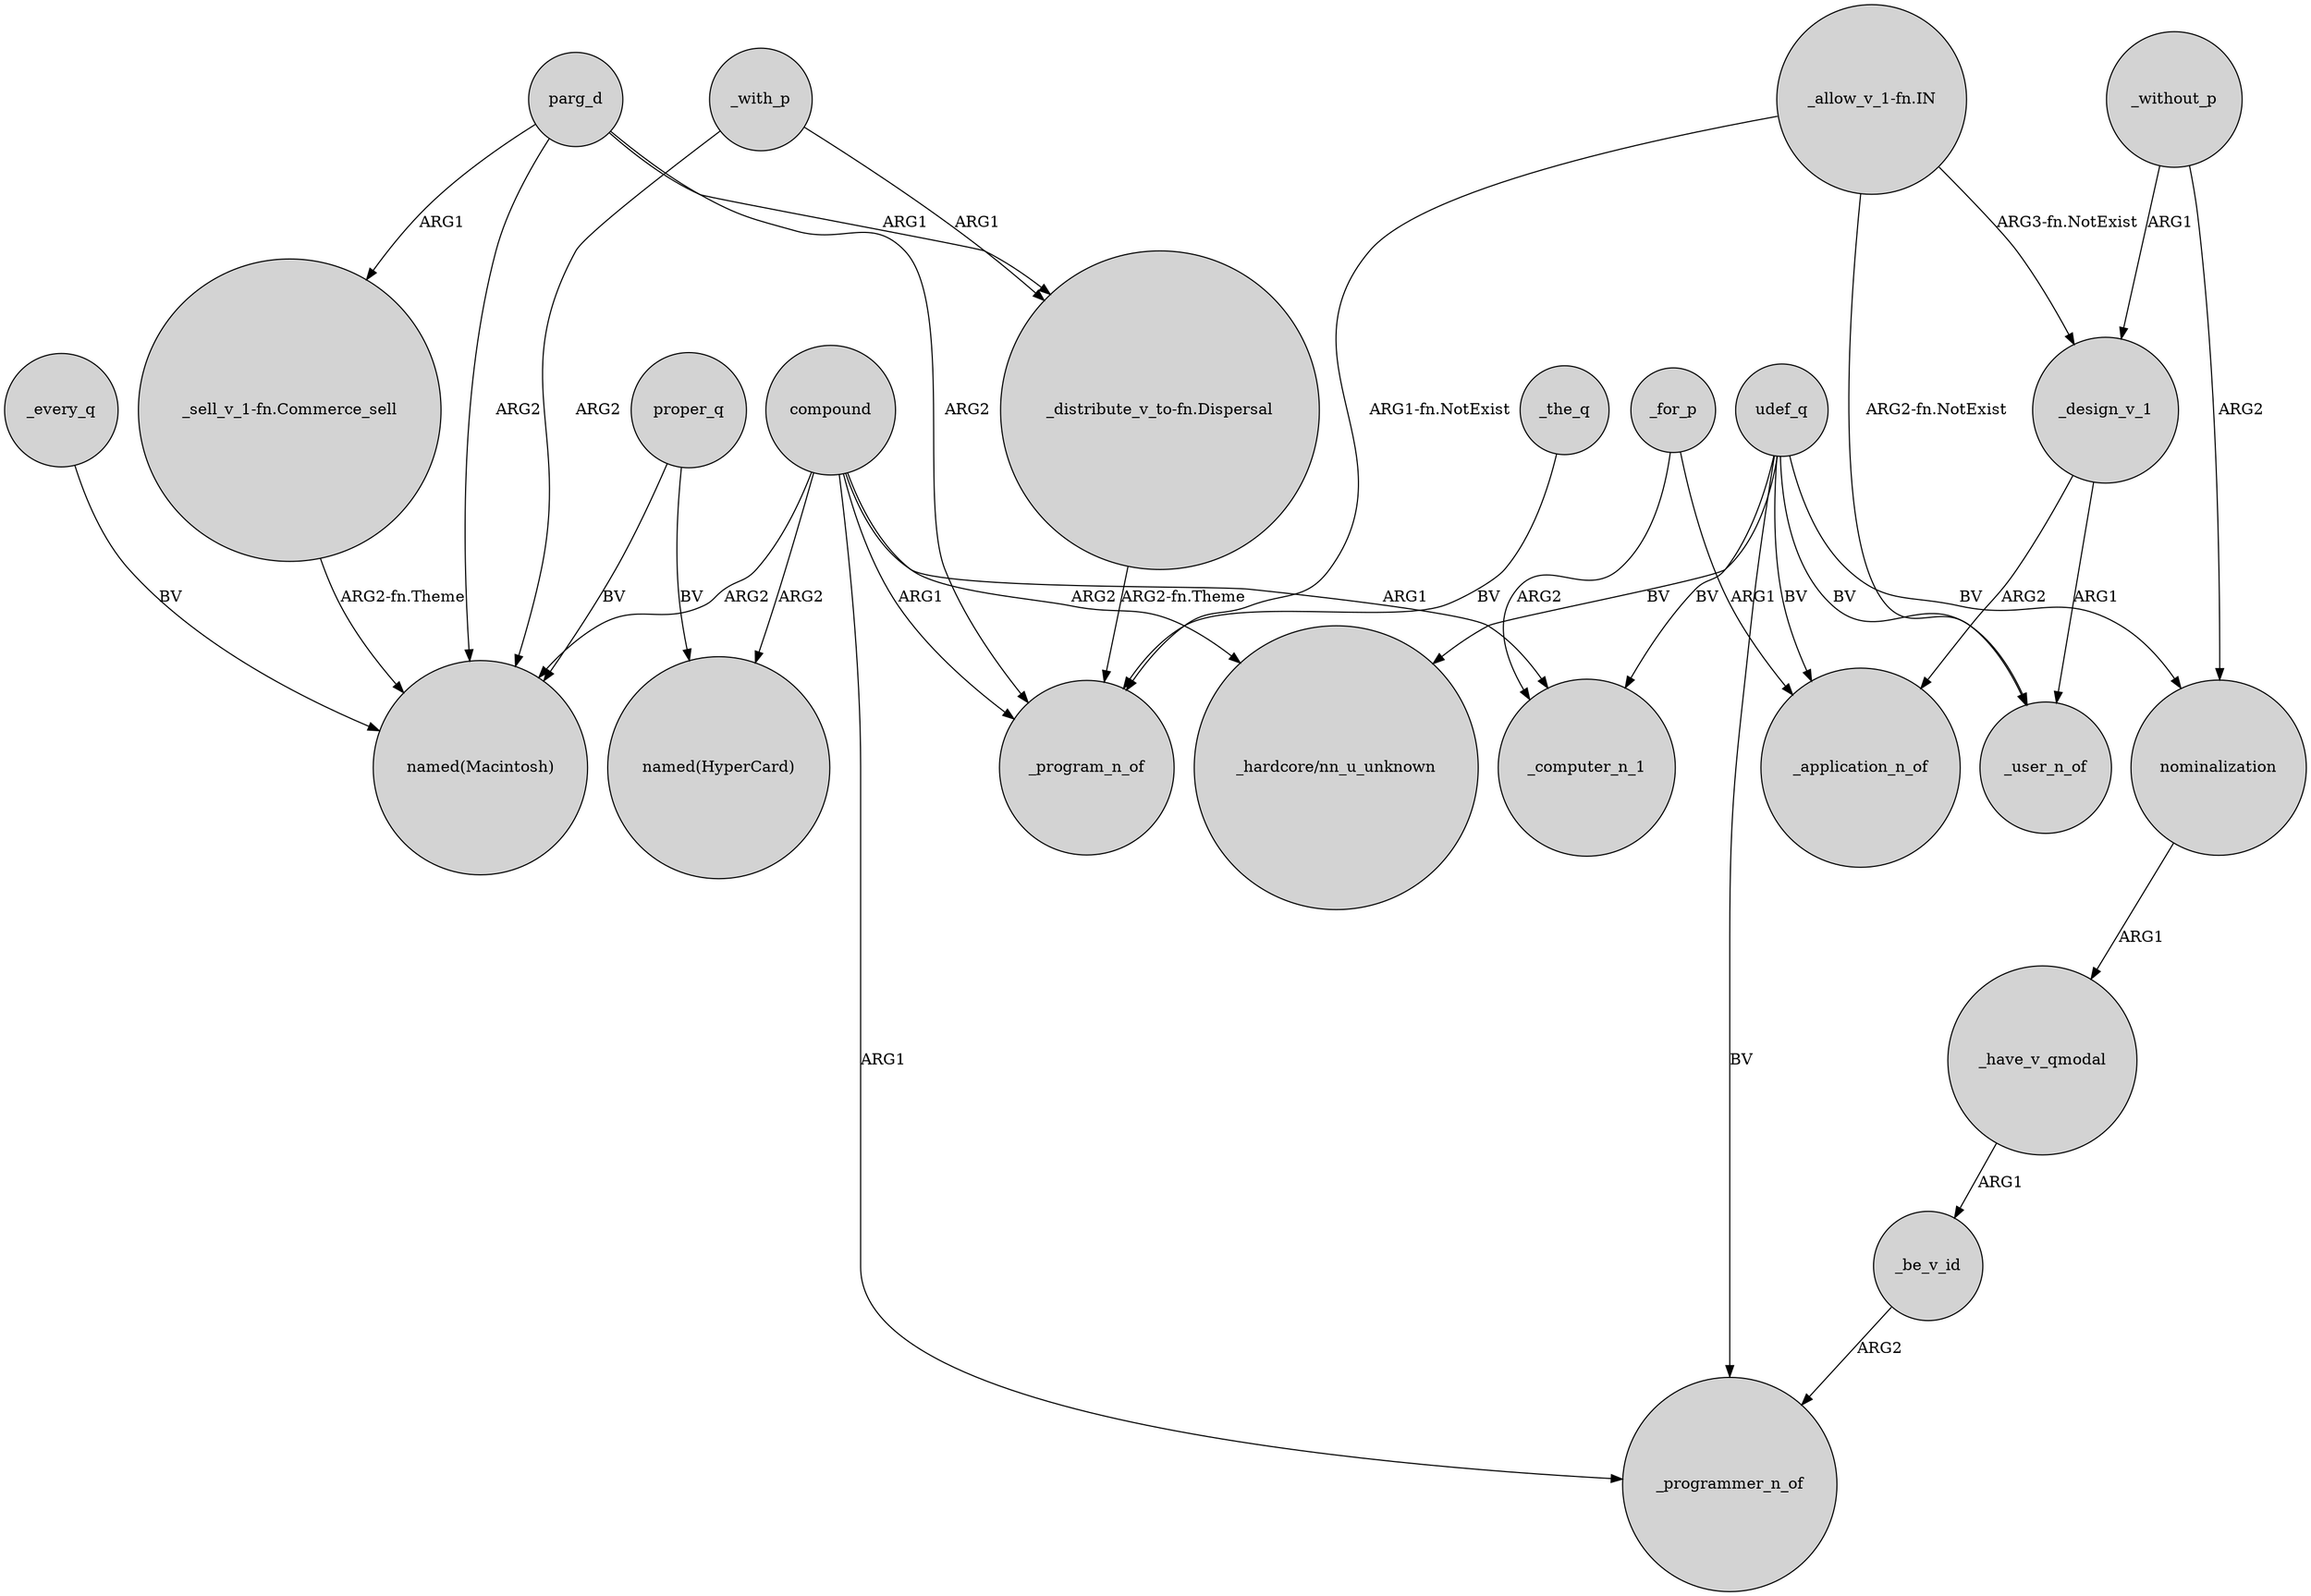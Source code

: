 digraph {
	node [shape=circle style=filled]
	parg_d -> "named(Macintosh)" [label=ARG2]
	_design_v_1 -> _user_n_of [label=ARG1]
	compound -> "named(Macintosh)" [label=ARG2]
	parg_d -> "_distribute_v_to-fn.Dispersal" [label=ARG1]
	_have_v_qmodal -> _be_v_id [label=ARG1]
	_with_p -> "named(Macintosh)" [label=ARG2]
	udef_q -> "_hardcore/nn_u_unknown" [label=BV]
	_every_q -> "named(Macintosh)" [label=BV]
	udef_q -> _programmer_n_of [label=BV]
	compound -> "_hardcore/nn_u_unknown" [label=ARG2]
	parg_d -> "_sell_v_1-fn.Commerce_sell" [label=ARG1]
	parg_d -> _program_n_of [label=ARG2]
	"_allow_v_1-fn.IN" -> _design_v_1 [label="ARG3-fn.NotExist"]
	proper_q -> "named(Macintosh)" [label=BV]
	udef_q -> _user_n_of [label=BV]
	udef_q -> _computer_n_1 [label=BV]
	udef_q -> _application_n_of [label=BV]
	_without_p -> _design_v_1 [label=ARG1]
	compound -> _computer_n_1 [label=ARG1]
	_be_v_id -> _programmer_n_of [label=ARG2]
	_design_v_1 -> _application_n_of [label=ARG2]
	_the_q -> _program_n_of [label=BV]
	udef_q -> nominalization [label=BV]
	"_allow_v_1-fn.IN" -> _program_n_of [label="ARG1-fn.NotExist"]
	_without_p -> nominalization [label=ARG2]
	"_sell_v_1-fn.Commerce_sell" -> "named(Macintosh)" [label="ARG2-fn.Theme"]
	compound -> _program_n_of [label=ARG1]
	nominalization -> _have_v_qmodal [label=ARG1]
	compound -> _programmer_n_of [label=ARG1]
	_with_p -> "_distribute_v_to-fn.Dispersal" [label=ARG1]
	compound -> "named(HyperCard)" [label=ARG2]
	"_allow_v_1-fn.IN" -> _user_n_of [label="ARG2-fn.NotExist"]
	"_distribute_v_to-fn.Dispersal" -> _program_n_of [label="ARG2-fn.Theme"]
	_for_p -> _application_n_of [label=ARG1]
	proper_q -> "named(HyperCard)" [label=BV]
	_for_p -> _computer_n_1 [label=ARG2]
}
